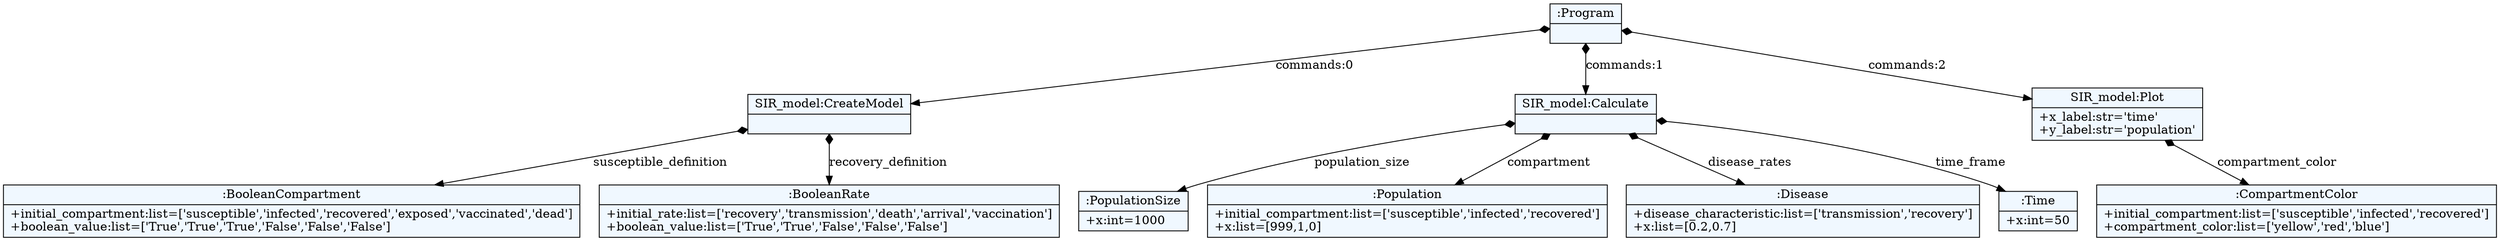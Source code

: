 
    digraph textX {
    fontname = "Bitstream Vera Sans"
    fontsize = 8
    node[
        shape=record,
        style=filled,
        fillcolor=aliceblue
    ]
    nodesep = 0.3
    edge[dir=black,arrowtail=empty]


140252386759200 -> 140252386759392 [label="commands:0" arrowtail=diamond dir=both]
140252386759392 -> 140252386759536 [label="susceptible_definition" arrowtail=diamond dir=both]
140252386759536[label="{:BooleanCompartment|+initial_compartment:list=['susceptible','infected','recovered','exposed','vaccinated','dead']\l+boolean_value:list=['True','True','True','False','False','False']\l}"]
140252386759392 -> 140252386759632 [label="recovery_definition" arrowtail=diamond dir=both]
140252386759632[label="{:BooleanRate|+initial_rate:list=['recovery','transmission','death','arrival','vaccination']\l+boolean_value:list=['True','True','False','False','False']\l}"]
140252386759392[label="{SIR_model:CreateModel|}"]
140252386759200 -> 140252386759440 [label="commands:1" arrowtail=diamond dir=both]
140252386759440 -> 140252386759728 [label="population_size" arrowtail=diamond dir=both]
140252386759728[label="{:PopulationSize|+x:int=1000\l}"]
140252386759440 -> 140252386759824 [label="compartment" arrowtail=diamond dir=both]
140252386759824[label="{:Population|+initial_compartment:list=['susceptible','infected','recovered']\l+x:list=[999,1,0]\l}"]
140252386759440 -> 140252386759920 [label="disease_rates" arrowtail=diamond dir=both]
140252386759920[label="{:Disease|+disease_characteristic:list=['transmission','recovery']\l+x:list=[0.2,0.7]\l}"]
140252386759440 -> 140252386760016 [label="time_frame" arrowtail=diamond dir=both]
140252386760016[label="{:Time|+x:int=50\l}"]
140252386759440[label="{SIR_model:Calculate|}"]
140252386759200 -> 140252386759488 [label="commands:2" arrowtail=diamond dir=both]
140252386759488 -> 140252386760160 [label="compartment_color" arrowtail=diamond dir=both]
140252386760160[label="{:CompartmentColor|+initial_compartment:list=['susceptible','infected','recovered']\l+compartment_color:list=['yellow','red','blue']\l}"]
140252386759488[label="{SIR_model:Plot|+x_label:str='time'\l+y_label:str='population'\l}"]
140252386759200[label="{:Program|}"]

}
